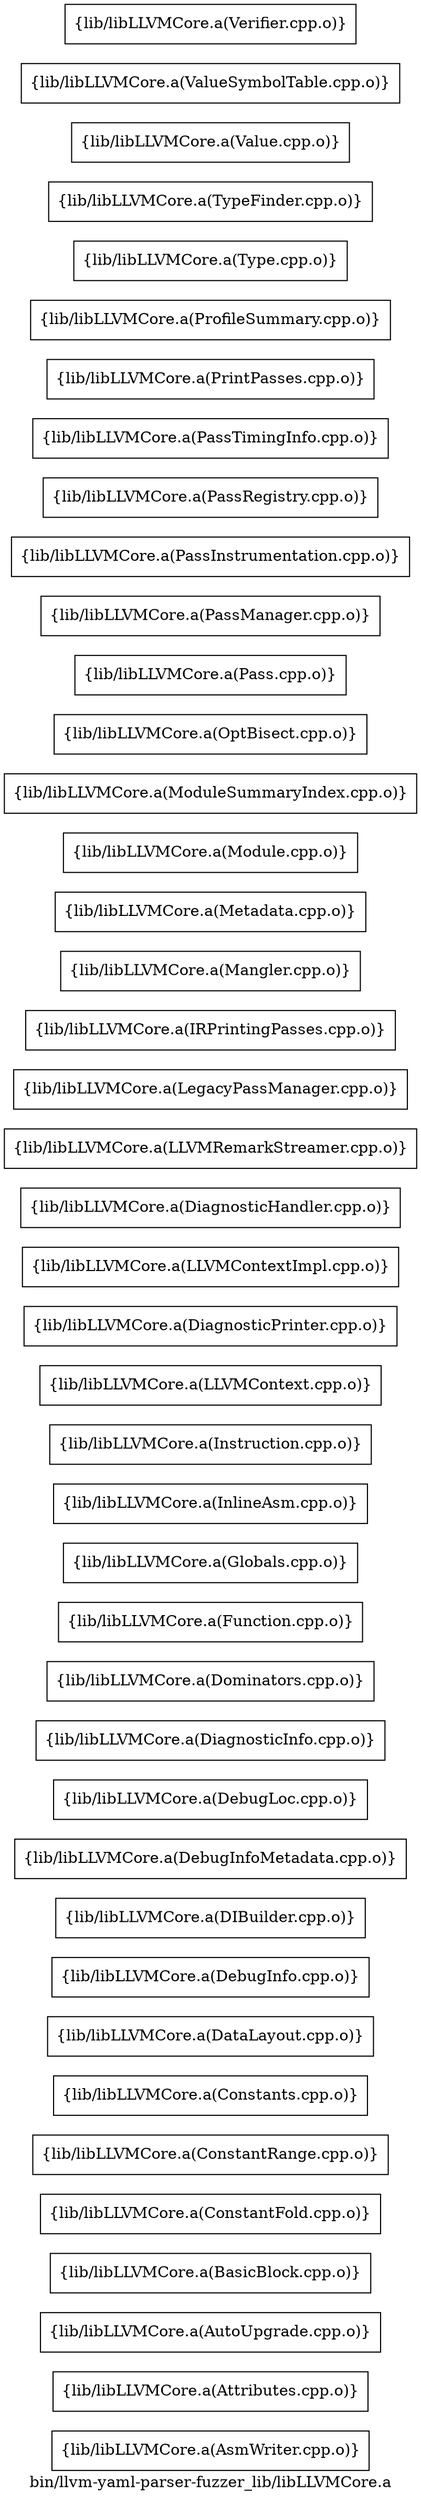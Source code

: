 digraph "bin/llvm-yaml-parser-fuzzer_lib/libLLVMCore.a" {
	label="bin/llvm-yaml-parser-fuzzer_lib/libLLVMCore.a";
	rankdir=LR;

	Node0x5596a799fa18 [shape=record,shape=box,group=0,label="{lib/libLLVMCore.a(AsmWriter.cpp.o)}"];
	Node0x5596a799e0c8 [shape=record,shape=box,group=0,label="{lib/libLLVMCore.a(Attributes.cpp.o)}"];
	Node0x5596a799e618 [shape=record,shape=box,group=0,label="{lib/libLLVMCore.a(AutoUpgrade.cpp.o)}"];
	Node0x5596a799bd28 [shape=record,shape=box,group=0,label="{lib/libLLVMCore.a(BasicBlock.cpp.o)}"];
	Node0x5596a79a5198 [shape=record,shape=box,group=0,label="{lib/libLLVMCore.a(ConstantFold.cpp.o)}"];
	Node0x5596a79a4978 [shape=record,shape=box,group=0,label="{lib/libLLVMCore.a(ConstantRange.cpp.o)}"];
	Node0x5596a79a4158 [shape=record,shape=box,group=0,label="{lib/libLLVMCore.a(Constants.cpp.o)}"];
	Node0x5596a79a3ac8 [shape=record,shape=box,group=0,label="{lib/libLLVMCore.a(DataLayout.cpp.o)}"];
	Node0x5596a79a3348 [shape=record,shape=box,group=0,label="{lib/libLLVMCore.a(DebugInfo.cpp.o)}"];
	Node0x5596a79a2e48 [shape=record,shape=box,group=0,label="{lib/libLLVMCore.a(DIBuilder.cpp.o)}"];
	Node0x5596a799e1b8 [shape=record,shape=box,group=0,label="{lib/libLLVMCore.a(DebugInfoMetadata.cpp.o)}"];
	Node0x5596a799f338 [shape=record,shape=box,group=0,label="{lib/libLLVMCore.a(DebugLoc.cpp.o)}"];
	Node0x5596a799fa68 [shape=record,shape=box,group=0,label="{lib/libLLVMCore.a(DiagnosticInfo.cpp.o)}"];
	Node0x5596a79a0008 [shape=record,shape=box,group=0,label="{lib/libLLVMCore.a(Dominators.cpp.o)}"];
	Node0x5596a79a1188 [shape=record,shape=box,group=0,label="{lib/libLLVMCore.a(Function.cpp.o)}"];
	Node0x5596a79a1598 [shape=record,shape=box,group=0,label="{lib/libLLVMCore.a(Globals.cpp.o)}"];
	Node0x5596a79a2678 [shape=record,shape=box,group=0,label="{lib/libLLVMCore.a(InlineAsm.cpp.o)}"];
	Node0x5596a79a1638 [shape=record,shape=box,group=0,label="{lib/libLLVMCore.a(Instruction.cpp.o)}"];
	Node0x5596a79a3618 [shape=record,shape=box,group=0,label="{lib/libLLVMCore.a(LLVMContext.cpp.o)}"];
	Node0x5596a79a3488 [shape=record,shape=box,group=0,label="{lib/libLLVMCore.a(DiagnosticPrinter.cpp.o)}"];
	Node0x5596a79a3c08 [shape=record,shape=box,group=0,label="{lib/libLLVMCore.a(LLVMContextImpl.cpp.o)}"];
	Node0x5596a799d588 [shape=record,shape=box,group=0,label="{lib/libLLVMCore.a(DiagnosticHandler.cpp.o)}"];
	Node0x5596a799ce08 [shape=record,shape=box,group=0,label="{lib/libLLVMCore.a(LLVMRemarkStreamer.cpp.o)}"];
	Node0x5596a799beb8 [shape=record,shape=box,group=0,label="{lib/libLLVMCore.a(LegacyPassManager.cpp.o)}"];
	Node0x5596a79a2588 [shape=record,shape=box,group=0,label="{lib/libLLVMCore.a(IRPrintingPasses.cpp.o)}"];
	Node0x5596a79a4ab8 [shape=record,shape=box,group=0,label="{lib/libLLVMCore.a(Mangler.cpp.o)}"];
	Node0x5596a79a4dd8 [shape=record,shape=box,group=0,label="{lib/libLLVMCore.a(Metadata.cpp.o)}"];
	Node0x5596a79a55a8 [shape=record,shape=box,group=0,label="{lib/libLLVMCore.a(Module.cpp.o)}"];
	Node0x5596a799c368 [shape=record,shape=box,group=0,label="{lib/libLLVMCore.a(ModuleSummaryIndex.cpp.o)}"];
	Node0x5596a79a1d68 [shape=record,shape=box,group=0,label="{lib/libLLVMCore.a(OptBisect.cpp.o)}"];
	Node0x5596a79a2498 [shape=record,shape=box,group=0,label="{lib/libLLVMCore.a(Pass.cpp.o)}"];
	Node0x5596a79a2cb8 [shape=record,shape=box,group=0,label="{lib/libLLVMCore.a(PassManager.cpp.o)}"];
	Node0x5596a799e2f8 [shape=record,shape=box,group=0,label="{lib/libLLVMCore.a(PassInstrumentation.cpp.o)}"];
	Node0x5596a799e708 [shape=record,shape=box,group=0,label="{lib/libLLVMCore.a(PassRegistry.cpp.o)}"];
	Node0x5596a799f388 [shape=record,shape=box,group=0,label="{lib/libLLVMCore.a(PassTimingInfo.cpp.o)}"];
	Node0x5596a799f608 [shape=record,shape=box,group=0,label="{lib/libLLVMCore.a(PrintPasses.cpp.o)}"];
	Node0x5596a79a0288 [shape=record,shape=box,group=0,label="{lib/libLLVMCore.a(ProfileSummary.cpp.o)}"];
	Node0x5596a79a02d8 [shape=record,shape=box,group=0,label="{lib/libLLVMCore.a(Type.cpp.o)}"];
	Node0x5596a799c138 [shape=record,shape=box,group=0,label="{lib/libLLVMCore.a(TypeFinder.cpp.o)}"];
	Node0x5596a79a19a8 [shape=record,shape=box,group=0,label="{lib/libLLVMCore.a(Value.cpp.o)}"];
	Node0x5596a79a4b58 [shape=record,shape=box,group=0,label="{lib/libLLVMCore.a(ValueSymbolTable.cpp.o)}"];
	Node0x5596a79a5238 [shape=record,shape=box,group=0,label="{lib/libLLVMCore.a(Verifier.cpp.o)}"];
}
